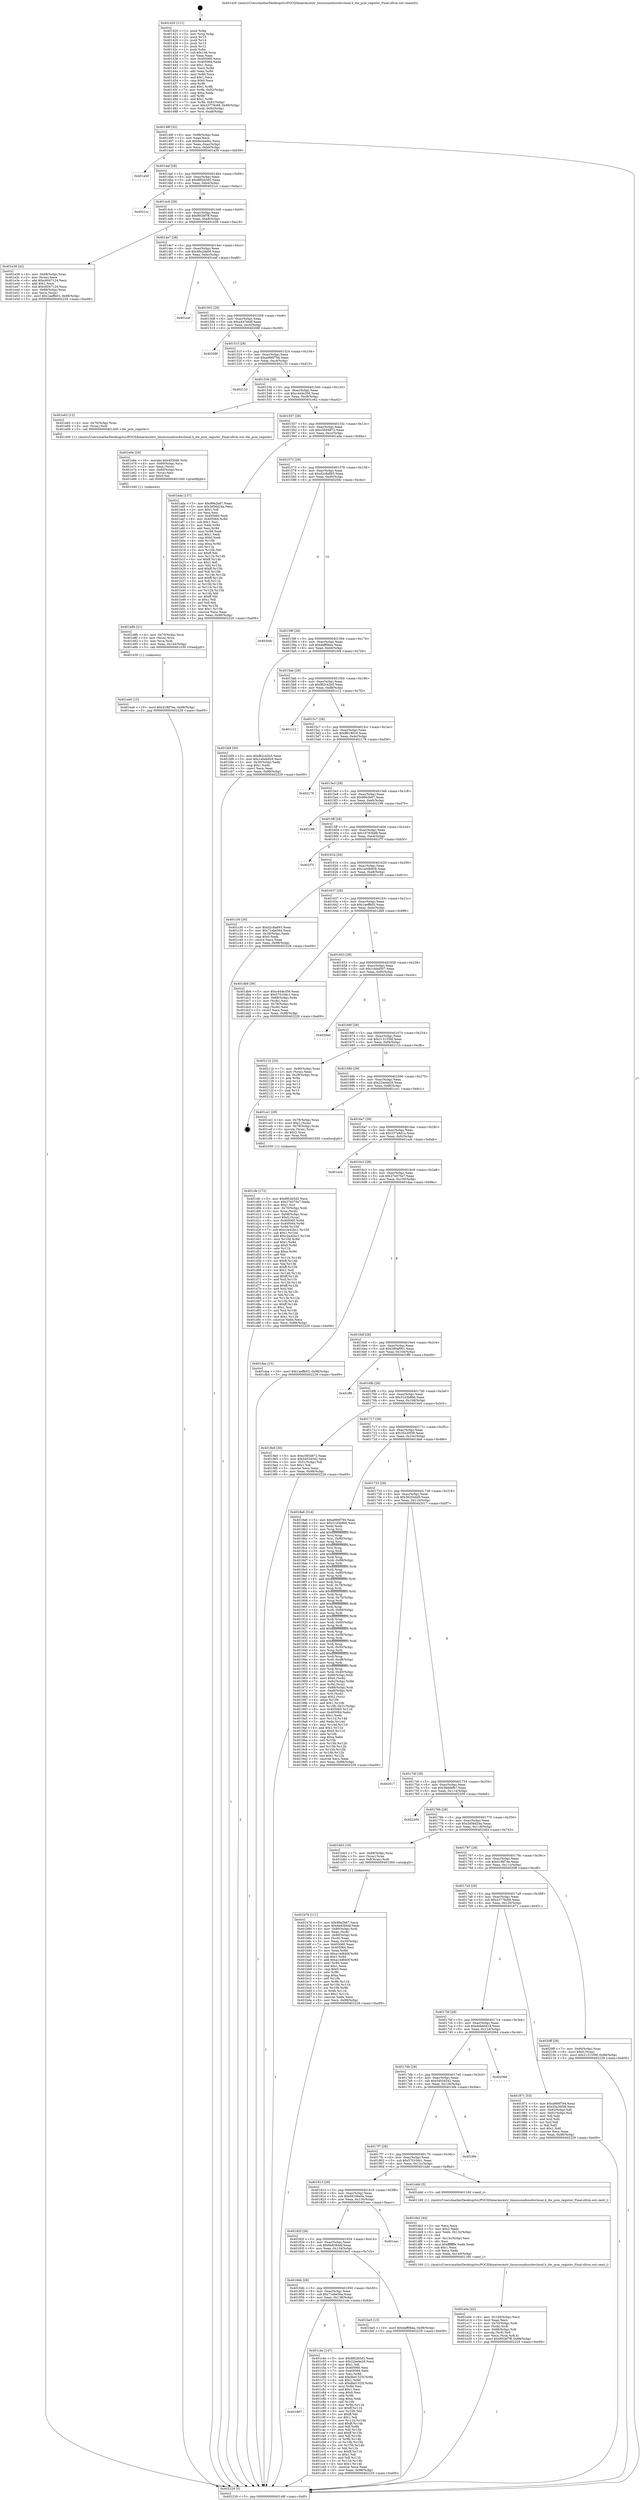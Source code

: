 digraph "0x401420" {
  label = "0x401420 (/mnt/c/Users/mathe/Desktop/tcc/POCII/binaries/extr_linuxsoundsocdwclocal.h_dw_pcm_register_Final-ollvm.out::main(0))"
  labelloc = "t"
  node[shape=record]

  Entry [label="",width=0.3,height=0.3,shape=circle,fillcolor=black,style=filled]
  "0x40148f" [label="{
     0x40148f [32]\l
     | [instrs]\l
     &nbsp;&nbsp;0x40148f \<+6\>: mov -0x98(%rbp),%eax\l
     &nbsp;&nbsp;0x401495 \<+2\>: mov %eax,%ecx\l
     &nbsp;&nbsp;0x401497 \<+6\>: sub $0x8ecea4bc,%ecx\l
     &nbsp;&nbsp;0x40149d \<+6\>: mov %eax,-0xac(%rbp)\l
     &nbsp;&nbsp;0x4014a3 \<+6\>: mov %ecx,-0xb0(%rbp)\l
     &nbsp;&nbsp;0x4014a9 \<+6\>: je 0000000000401a59 \<main+0x639\>\l
  }"]
  "0x401a59" [label="{
     0x401a59\l
  }", style=dashed]
  "0x4014af" [label="{
     0x4014af [28]\l
     | [instrs]\l
     &nbsp;&nbsp;0x4014af \<+5\>: jmp 00000000004014b4 \<main+0x94\>\l
     &nbsp;&nbsp;0x4014b4 \<+6\>: mov -0xac(%rbp),%eax\l
     &nbsp;&nbsp;0x4014ba \<+5\>: sub $0x8f02b5d3,%eax\l
     &nbsp;&nbsp;0x4014bf \<+6\>: mov %eax,-0xb4(%rbp)\l
     &nbsp;&nbsp;0x4014c5 \<+6\>: je 00000000004021cc \<main+0xdac\>\l
  }"]
  Exit [label="",width=0.3,height=0.3,shape=circle,fillcolor=black,style=filled,peripheries=2]
  "0x4021cc" [label="{
     0x4021cc\l
  }", style=dashed]
  "0x4014cb" [label="{
     0x4014cb [28]\l
     | [instrs]\l
     &nbsp;&nbsp;0x4014cb \<+5\>: jmp 00000000004014d0 \<main+0xb0\>\l
     &nbsp;&nbsp;0x4014d0 \<+6\>: mov -0xac(%rbp),%eax\l
     &nbsp;&nbsp;0x4014d6 \<+5\>: sub $0x992bf7ff,%eax\l
     &nbsp;&nbsp;0x4014db \<+6\>: mov %eax,-0xb8(%rbp)\l
     &nbsp;&nbsp;0x4014e1 \<+6\>: je 0000000000401e38 \<main+0xa18\>\l
  }"]
  "0x401ea0" [label="{
     0x401ea0 [15]\l
     | [instrs]\l
     &nbsp;&nbsp;0x401ea0 \<+10\>: movl $0x41f6f7ee,-0x98(%rbp)\l
     &nbsp;&nbsp;0x401eaa \<+5\>: jmp 0000000000402229 \<main+0xe09\>\l
  }"]
  "0x401e38" [label="{
     0x401e38 [42]\l
     | [instrs]\l
     &nbsp;&nbsp;0x401e38 \<+4\>: mov -0x68(%rbp),%rax\l
     &nbsp;&nbsp;0x401e3c \<+2\>: mov (%rax),%ecx\l
     &nbsp;&nbsp;0x401e3e \<+6\>: add $0xc6047124,%ecx\l
     &nbsp;&nbsp;0x401e44 \<+3\>: add $0x1,%ecx\l
     &nbsp;&nbsp;0x401e47 \<+6\>: sub $0xc6047124,%ecx\l
     &nbsp;&nbsp;0x401e4d \<+4\>: mov -0x68(%rbp),%rax\l
     &nbsp;&nbsp;0x401e51 \<+2\>: mov %ecx,(%rax)\l
     &nbsp;&nbsp;0x401e53 \<+10\>: movl $0x1aeffb03,-0x98(%rbp)\l
     &nbsp;&nbsp;0x401e5d \<+5\>: jmp 0000000000402229 \<main+0xe09\>\l
  }"]
  "0x4014e7" [label="{
     0x4014e7 [28]\l
     | [instrs]\l
     &nbsp;&nbsp;0x4014e7 \<+5\>: jmp 00000000004014ec \<main+0xcc\>\l
     &nbsp;&nbsp;0x4014ec \<+6\>: mov -0xac(%rbp),%eax\l
     &nbsp;&nbsp;0x4014f2 \<+5\>: sub $0x99c2de06,%eax\l
     &nbsp;&nbsp;0x4014f7 \<+6\>: mov %eax,-0xbc(%rbp)\l
     &nbsp;&nbsp;0x4014fd \<+6\>: je 0000000000401eaf \<main+0xa8f\>\l
  }"]
  "0x401e8b" [label="{
     0x401e8b [21]\l
     | [instrs]\l
     &nbsp;&nbsp;0x401e8b \<+4\>: mov -0x70(%rbp),%rcx\l
     &nbsp;&nbsp;0x401e8f \<+3\>: mov (%rcx),%rcx\l
     &nbsp;&nbsp;0x401e92 \<+3\>: mov %rcx,%rdi\l
     &nbsp;&nbsp;0x401e95 \<+6\>: mov %eax,-0x144(%rbp)\l
     &nbsp;&nbsp;0x401e9b \<+5\>: call 0000000000401030 \<free@plt\>\l
     | [calls]\l
     &nbsp;&nbsp;0x401030 \{1\} (unknown)\l
  }"]
  "0x401eaf" [label="{
     0x401eaf\l
  }", style=dashed]
  "0x401503" [label="{
     0x401503 [28]\l
     | [instrs]\l
     &nbsp;&nbsp;0x401503 \<+5\>: jmp 0000000000401508 \<main+0xe8\>\l
     &nbsp;&nbsp;0x401508 \<+6\>: mov -0xac(%rbp),%eax\l
     &nbsp;&nbsp;0x40150e \<+5\>: sub $0xa447ebdf,%eax\l
     &nbsp;&nbsp;0x401513 \<+6\>: mov %eax,-0xc0(%rbp)\l
     &nbsp;&nbsp;0x401519 \<+6\>: je 000000000040208f \<main+0xc6f\>\l
  }"]
  "0x401e6e" [label="{
     0x401e6e [29]\l
     | [instrs]\l
     &nbsp;&nbsp;0x401e6e \<+10\>: movabs $0x4030d6,%rdi\l
     &nbsp;&nbsp;0x401e78 \<+4\>: mov -0x60(%rbp),%rcx\l
     &nbsp;&nbsp;0x401e7c \<+2\>: mov %eax,(%rcx)\l
     &nbsp;&nbsp;0x401e7e \<+4\>: mov -0x60(%rbp),%rcx\l
     &nbsp;&nbsp;0x401e82 \<+2\>: mov (%rcx),%esi\l
     &nbsp;&nbsp;0x401e84 \<+2\>: mov $0x0,%al\l
     &nbsp;&nbsp;0x401e86 \<+5\>: call 0000000000401040 \<printf@plt\>\l
     | [calls]\l
     &nbsp;&nbsp;0x401040 \{1\} (unknown)\l
  }"]
  "0x40208f" [label="{
     0x40208f\l
  }", style=dashed]
  "0x40151f" [label="{
     0x40151f [28]\l
     | [instrs]\l
     &nbsp;&nbsp;0x40151f \<+5\>: jmp 0000000000401524 \<main+0x104\>\l
     &nbsp;&nbsp;0x401524 \<+6\>: mov -0xac(%rbp),%eax\l
     &nbsp;&nbsp;0x40152a \<+5\>: sub $0xa966f794,%eax\l
     &nbsp;&nbsp;0x40152f \<+6\>: mov %eax,-0xc4(%rbp)\l
     &nbsp;&nbsp;0x401535 \<+6\>: je 0000000000402133 \<main+0xd13\>\l
  }"]
  "0x401e0e" [label="{
     0x401e0e [42]\l
     | [instrs]\l
     &nbsp;&nbsp;0x401e0e \<+6\>: mov -0x140(%rbp),%ecx\l
     &nbsp;&nbsp;0x401e14 \<+3\>: imul %eax,%ecx\l
     &nbsp;&nbsp;0x401e17 \<+4\>: mov -0x70(%rbp),%rdi\l
     &nbsp;&nbsp;0x401e1b \<+3\>: mov (%rdi),%rdi\l
     &nbsp;&nbsp;0x401e1e \<+4\>: mov -0x68(%rbp),%r8\l
     &nbsp;&nbsp;0x401e22 \<+3\>: movslq (%r8),%r8\l
     &nbsp;&nbsp;0x401e25 \<+4\>: mov %ecx,(%rdi,%r8,4)\l
     &nbsp;&nbsp;0x401e29 \<+10\>: movl $0x992bf7ff,-0x98(%rbp)\l
     &nbsp;&nbsp;0x401e33 \<+5\>: jmp 0000000000402229 \<main+0xe09\>\l
  }"]
  "0x402133" [label="{
     0x402133\l
  }", style=dashed]
  "0x40153b" [label="{
     0x40153b [28]\l
     | [instrs]\l
     &nbsp;&nbsp;0x40153b \<+5\>: jmp 0000000000401540 \<main+0x120\>\l
     &nbsp;&nbsp;0x401540 \<+6\>: mov -0xac(%rbp),%eax\l
     &nbsp;&nbsp;0x401546 \<+5\>: sub $0xc444e356,%eax\l
     &nbsp;&nbsp;0x40154b \<+6\>: mov %eax,-0xc8(%rbp)\l
     &nbsp;&nbsp;0x401551 \<+6\>: je 0000000000401e62 \<main+0xa42\>\l
  }"]
  "0x401de2" [label="{
     0x401de2 [44]\l
     | [instrs]\l
     &nbsp;&nbsp;0x401de2 \<+2\>: xor %ecx,%ecx\l
     &nbsp;&nbsp;0x401de4 \<+5\>: mov $0x2,%edx\l
     &nbsp;&nbsp;0x401de9 \<+6\>: mov %edx,-0x13c(%rbp)\l
     &nbsp;&nbsp;0x401def \<+1\>: cltd\l
     &nbsp;&nbsp;0x401df0 \<+6\>: mov -0x13c(%rbp),%esi\l
     &nbsp;&nbsp;0x401df6 \<+2\>: idiv %esi\l
     &nbsp;&nbsp;0x401df8 \<+6\>: imul $0xfffffffe,%edx,%edx\l
     &nbsp;&nbsp;0x401dfe \<+3\>: sub $0x1,%ecx\l
     &nbsp;&nbsp;0x401e01 \<+2\>: sub %ecx,%edx\l
     &nbsp;&nbsp;0x401e03 \<+6\>: mov %edx,-0x140(%rbp)\l
     &nbsp;&nbsp;0x401e09 \<+5\>: call 0000000000401160 \<next_i\>\l
     | [calls]\l
     &nbsp;&nbsp;0x401160 \{1\} (/mnt/c/Users/mathe/Desktop/tcc/POCII/binaries/extr_linuxsoundsocdwclocal.h_dw_pcm_register_Final-ollvm.out::next_i)\l
  }"]
  "0x401e62" [label="{
     0x401e62 [12]\l
     | [instrs]\l
     &nbsp;&nbsp;0x401e62 \<+4\>: mov -0x70(%rbp),%rax\l
     &nbsp;&nbsp;0x401e66 \<+3\>: mov (%rax),%rdi\l
     &nbsp;&nbsp;0x401e69 \<+5\>: call 0000000000401400 \<dw_pcm_register\>\l
     | [calls]\l
     &nbsp;&nbsp;0x401400 \{1\} (/mnt/c/Users/mathe/Desktop/tcc/POCII/binaries/extr_linuxsoundsocdwclocal.h_dw_pcm_register_Final-ollvm.out::dw_pcm_register)\l
  }"]
  "0x401557" [label="{
     0x401557 [28]\l
     | [instrs]\l
     &nbsp;&nbsp;0x401557 \<+5\>: jmp 000000000040155c \<main+0x13c\>\l
     &nbsp;&nbsp;0x40155c \<+6\>: mov -0xac(%rbp),%eax\l
     &nbsp;&nbsp;0x401562 \<+5\>: sub $0xc5654872,%eax\l
     &nbsp;&nbsp;0x401567 \<+6\>: mov %eax,-0xcc(%rbp)\l
     &nbsp;&nbsp;0x40156d \<+6\>: je 0000000000401ada \<main+0x6ba\>\l
  }"]
  "0x401cfe" [label="{
     0x401cfe [172]\l
     | [instrs]\l
     &nbsp;&nbsp;0x401cfe \<+5\>: mov $0x8f02b5d3,%ecx\l
     &nbsp;&nbsp;0x401d03 \<+5\>: mov $0x27e075e7,%edx\l
     &nbsp;&nbsp;0x401d08 \<+3\>: mov $0x1,%sil\l
     &nbsp;&nbsp;0x401d0b \<+4\>: mov -0x70(%rbp),%rdi\l
     &nbsp;&nbsp;0x401d0f \<+3\>: mov %rax,(%rdi)\l
     &nbsp;&nbsp;0x401d12 \<+4\>: mov -0x68(%rbp),%rax\l
     &nbsp;&nbsp;0x401d16 \<+6\>: movl $0x0,(%rax)\l
     &nbsp;&nbsp;0x401d1c \<+8\>: mov 0x405060,%r8d\l
     &nbsp;&nbsp;0x401d24 \<+8\>: mov 0x405064,%r9d\l
     &nbsp;&nbsp;0x401d2c \<+3\>: mov %r8d,%r10d\l
     &nbsp;&nbsp;0x401d2f \<+7\>: sub $0xc2e42bc1,%r10d\l
     &nbsp;&nbsp;0x401d36 \<+4\>: sub $0x1,%r10d\l
     &nbsp;&nbsp;0x401d3a \<+7\>: add $0xc2e42bc1,%r10d\l
     &nbsp;&nbsp;0x401d41 \<+4\>: imul %r10d,%r8d\l
     &nbsp;&nbsp;0x401d45 \<+4\>: and $0x1,%r8d\l
     &nbsp;&nbsp;0x401d49 \<+4\>: cmp $0x0,%r8d\l
     &nbsp;&nbsp;0x401d4d \<+4\>: sete %r11b\l
     &nbsp;&nbsp;0x401d51 \<+4\>: cmp $0xa,%r9d\l
     &nbsp;&nbsp;0x401d55 \<+3\>: setl %bl\l
     &nbsp;&nbsp;0x401d58 \<+3\>: mov %r11b,%r14b\l
     &nbsp;&nbsp;0x401d5b \<+4\>: xor $0xff,%r14b\l
     &nbsp;&nbsp;0x401d5f \<+3\>: mov %bl,%r15b\l
     &nbsp;&nbsp;0x401d62 \<+4\>: xor $0xff,%r15b\l
     &nbsp;&nbsp;0x401d66 \<+4\>: xor $0x1,%sil\l
     &nbsp;&nbsp;0x401d6a \<+3\>: mov %r14b,%r12b\l
     &nbsp;&nbsp;0x401d6d \<+4\>: and $0xff,%r12b\l
     &nbsp;&nbsp;0x401d71 \<+3\>: and %sil,%r11b\l
     &nbsp;&nbsp;0x401d74 \<+3\>: mov %r15b,%r13b\l
     &nbsp;&nbsp;0x401d77 \<+4\>: and $0xff,%r13b\l
     &nbsp;&nbsp;0x401d7b \<+3\>: and %sil,%bl\l
     &nbsp;&nbsp;0x401d7e \<+3\>: or %r11b,%r12b\l
     &nbsp;&nbsp;0x401d81 \<+3\>: or %bl,%r13b\l
     &nbsp;&nbsp;0x401d84 \<+3\>: xor %r13b,%r12b\l
     &nbsp;&nbsp;0x401d87 \<+3\>: or %r15b,%r14b\l
     &nbsp;&nbsp;0x401d8a \<+4\>: xor $0xff,%r14b\l
     &nbsp;&nbsp;0x401d8e \<+4\>: or $0x1,%sil\l
     &nbsp;&nbsp;0x401d92 \<+3\>: and %sil,%r14b\l
     &nbsp;&nbsp;0x401d95 \<+3\>: or %r14b,%r12b\l
     &nbsp;&nbsp;0x401d98 \<+4\>: test $0x1,%r12b\l
     &nbsp;&nbsp;0x401d9c \<+3\>: cmovne %edx,%ecx\l
     &nbsp;&nbsp;0x401d9f \<+6\>: mov %ecx,-0x98(%rbp)\l
     &nbsp;&nbsp;0x401da5 \<+5\>: jmp 0000000000402229 \<main+0xe09\>\l
  }"]
  "0x401ada" [label="{
     0x401ada [137]\l
     | [instrs]\l
     &nbsp;&nbsp;0x401ada \<+5\>: mov $0x99e2b67,%eax\l
     &nbsp;&nbsp;0x401adf \<+5\>: mov $0x3d56d24a,%ecx\l
     &nbsp;&nbsp;0x401ae4 \<+2\>: mov $0x1,%dl\l
     &nbsp;&nbsp;0x401ae6 \<+2\>: xor %esi,%esi\l
     &nbsp;&nbsp;0x401ae8 \<+7\>: mov 0x405060,%edi\l
     &nbsp;&nbsp;0x401aef \<+8\>: mov 0x405064,%r8d\l
     &nbsp;&nbsp;0x401af7 \<+3\>: sub $0x1,%esi\l
     &nbsp;&nbsp;0x401afa \<+3\>: mov %edi,%r9d\l
     &nbsp;&nbsp;0x401afd \<+3\>: add %esi,%r9d\l
     &nbsp;&nbsp;0x401b00 \<+4\>: imul %r9d,%edi\l
     &nbsp;&nbsp;0x401b04 \<+3\>: and $0x1,%edi\l
     &nbsp;&nbsp;0x401b07 \<+3\>: cmp $0x0,%edi\l
     &nbsp;&nbsp;0x401b0a \<+4\>: sete %r10b\l
     &nbsp;&nbsp;0x401b0e \<+4\>: cmp $0xa,%r8d\l
     &nbsp;&nbsp;0x401b12 \<+4\>: setl %r11b\l
     &nbsp;&nbsp;0x401b16 \<+3\>: mov %r10b,%bl\l
     &nbsp;&nbsp;0x401b19 \<+3\>: xor $0xff,%bl\l
     &nbsp;&nbsp;0x401b1c \<+3\>: mov %r11b,%r14b\l
     &nbsp;&nbsp;0x401b1f \<+4\>: xor $0xff,%r14b\l
     &nbsp;&nbsp;0x401b23 \<+3\>: xor $0x1,%dl\l
     &nbsp;&nbsp;0x401b26 \<+3\>: mov %bl,%r15b\l
     &nbsp;&nbsp;0x401b29 \<+4\>: and $0xff,%r15b\l
     &nbsp;&nbsp;0x401b2d \<+3\>: and %dl,%r10b\l
     &nbsp;&nbsp;0x401b30 \<+3\>: mov %r14b,%r12b\l
     &nbsp;&nbsp;0x401b33 \<+4\>: and $0xff,%r12b\l
     &nbsp;&nbsp;0x401b37 \<+3\>: and %dl,%r11b\l
     &nbsp;&nbsp;0x401b3a \<+3\>: or %r10b,%r15b\l
     &nbsp;&nbsp;0x401b3d \<+3\>: or %r11b,%r12b\l
     &nbsp;&nbsp;0x401b40 \<+3\>: xor %r12b,%r15b\l
     &nbsp;&nbsp;0x401b43 \<+3\>: or %r14b,%bl\l
     &nbsp;&nbsp;0x401b46 \<+3\>: xor $0xff,%bl\l
     &nbsp;&nbsp;0x401b49 \<+3\>: or $0x1,%dl\l
     &nbsp;&nbsp;0x401b4c \<+2\>: and %dl,%bl\l
     &nbsp;&nbsp;0x401b4e \<+3\>: or %bl,%r15b\l
     &nbsp;&nbsp;0x401b51 \<+4\>: test $0x1,%r15b\l
     &nbsp;&nbsp;0x401b55 \<+3\>: cmovne %ecx,%eax\l
     &nbsp;&nbsp;0x401b58 \<+6\>: mov %eax,-0x98(%rbp)\l
     &nbsp;&nbsp;0x401b5e \<+5\>: jmp 0000000000402229 \<main+0xe09\>\l
  }"]
  "0x401573" [label="{
     0x401573 [28]\l
     | [instrs]\l
     &nbsp;&nbsp;0x401573 \<+5\>: jmp 0000000000401578 \<main+0x158\>\l
     &nbsp;&nbsp;0x401578 \<+6\>: mov -0xac(%rbp),%eax\l
     &nbsp;&nbsp;0x40157e \<+5\>: sub $0xd2c8a893,%eax\l
     &nbsp;&nbsp;0x401583 \<+6\>: mov %eax,-0xd0(%rbp)\l
     &nbsp;&nbsp;0x401589 \<+6\>: je 00000000004020dc \<main+0xcbc\>\l
  }"]
  "0x401867" [label="{
     0x401867\l
  }", style=dashed]
  "0x4020dc" [label="{
     0x4020dc\l
  }", style=dashed]
  "0x40158f" [label="{
     0x40158f [28]\l
     | [instrs]\l
     &nbsp;&nbsp;0x40158f \<+5\>: jmp 0000000000401594 \<main+0x174\>\l
     &nbsp;&nbsp;0x401594 \<+6\>: mov -0xac(%rbp),%eax\l
     &nbsp;&nbsp;0x40159a \<+5\>: sub $0xdaff0bea,%eax\l
     &nbsp;&nbsp;0x40159f \<+6\>: mov %eax,-0xd4(%rbp)\l
     &nbsp;&nbsp;0x4015a5 \<+6\>: je 0000000000401bf4 \<main+0x7d4\>\l
  }"]
  "0x401c4e" [label="{
     0x401c4e [147]\l
     | [instrs]\l
     &nbsp;&nbsp;0x401c4e \<+5\>: mov $0x8f02b5d3,%eax\l
     &nbsp;&nbsp;0x401c53 \<+5\>: mov $0x22ee4e29,%ecx\l
     &nbsp;&nbsp;0x401c58 \<+2\>: mov $0x1,%dl\l
     &nbsp;&nbsp;0x401c5a \<+7\>: mov 0x405060,%esi\l
     &nbsp;&nbsp;0x401c61 \<+7\>: mov 0x405064,%edi\l
     &nbsp;&nbsp;0x401c68 \<+3\>: mov %esi,%r8d\l
     &nbsp;&nbsp;0x401c6b \<+7\>: add $0xdbd1325f,%r8d\l
     &nbsp;&nbsp;0x401c72 \<+4\>: sub $0x1,%r8d\l
     &nbsp;&nbsp;0x401c76 \<+7\>: sub $0xdbd1325f,%r8d\l
     &nbsp;&nbsp;0x401c7d \<+4\>: imul %r8d,%esi\l
     &nbsp;&nbsp;0x401c81 \<+3\>: and $0x1,%esi\l
     &nbsp;&nbsp;0x401c84 \<+3\>: cmp $0x0,%esi\l
     &nbsp;&nbsp;0x401c87 \<+4\>: sete %r9b\l
     &nbsp;&nbsp;0x401c8b \<+3\>: cmp $0xa,%edi\l
     &nbsp;&nbsp;0x401c8e \<+4\>: setl %r10b\l
     &nbsp;&nbsp;0x401c92 \<+3\>: mov %r9b,%r11b\l
     &nbsp;&nbsp;0x401c95 \<+4\>: xor $0xff,%r11b\l
     &nbsp;&nbsp;0x401c99 \<+3\>: mov %r10b,%bl\l
     &nbsp;&nbsp;0x401c9c \<+3\>: xor $0xff,%bl\l
     &nbsp;&nbsp;0x401c9f \<+3\>: xor $0x1,%dl\l
     &nbsp;&nbsp;0x401ca2 \<+3\>: mov %r11b,%r14b\l
     &nbsp;&nbsp;0x401ca5 \<+4\>: and $0xff,%r14b\l
     &nbsp;&nbsp;0x401ca9 \<+3\>: and %dl,%r9b\l
     &nbsp;&nbsp;0x401cac \<+3\>: mov %bl,%r15b\l
     &nbsp;&nbsp;0x401caf \<+4\>: and $0xff,%r15b\l
     &nbsp;&nbsp;0x401cb3 \<+3\>: and %dl,%r10b\l
     &nbsp;&nbsp;0x401cb6 \<+3\>: or %r9b,%r14b\l
     &nbsp;&nbsp;0x401cb9 \<+3\>: or %r10b,%r15b\l
     &nbsp;&nbsp;0x401cbc \<+3\>: xor %r15b,%r14b\l
     &nbsp;&nbsp;0x401cbf \<+3\>: or %bl,%r11b\l
     &nbsp;&nbsp;0x401cc2 \<+4\>: xor $0xff,%r11b\l
     &nbsp;&nbsp;0x401cc6 \<+3\>: or $0x1,%dl\l
     &nbsp;&nbsp;0x401cc9 \<+3\>: and %dl,%r11b\l
     &nbsp;&nbsp;0x401ccc \<+3\>: or %r11b,%r14b\l
     &nbsp;&nbsp;0x401ccf \<+4\>: test $0x1,%r14b\l
     &nbsp;&nbsp;0x401cd3 \<+3\>: cmovne %ecx,%eax\l
     &nbsp;&nbsp;0x401cd6 \<+6\>: mov %eax,-0x98(%rbp)\l
     &nbsp;&nbsp;0x401cdc \<+5\>: jmp 0000000000402229 \<main+0xe09\>\l
  }"]
  "0x401bf4" [label="{
     0x401bf4 [30]\l
     | [instrs]\l
     &nbsp;&nbsp;0x401bf4 \<+5\>: mov $0xf62c42b5,%eax\l
     &nbsp;&nbsp;0x401bf9 \<+5\>: mov $0x1a0db928,%ecx\l
     &nbsp;&nbsp;0x401bfe \<+3\>: mov -0x30(%rbp),%edx\l
     &nbsp;&nbsp;0x401c01 \<+3\>: cmp $0x1,%edx\l
     &nbsp;&nbsp;0x401c04 \<+3\>: cmovl %ecx,%eax\l
     &nbsp;&nbsp;0x401c07 \<+6\>: mov %eax,-0x98(%rbp)\l
     &nbsp;&nbsp;0x401c0d \<+5\>: jmp 0000000000402229 \<main+0xe09\>\l
  }"]
  "0x4015ab" [label="{
     0x4015ab [28]\l
     | [instrs]\l
     &nbsp;&nbsp;0x4015ab \<+5\>: jmp 00000000004015b0 \<main+0x190\>\l
     &nbsp;&nbsp;0x4015b0 \<+6\>: mov -0xac(%rbp),%eax\l
     &nbsp;&nbsp;0x4015b6 \<+5\>: sub $0xf62c42b5,%eax\l
     &nbsp;&nbsp;0x4015bb \<+6\>: mov %eax,-0xd8(%rbp)\l
     &nbsp;&nbsp;0x4015c1 \<+6\>: je 0000000000401c12 \<main+0x7f2\>\l
  }"]
  "0x40184b" [label="{
     0x40184b [28]\l
     | [instrs]\l
     &nbsp;&nbsp;0x40184b \<+5\>: jmp 0000000000401850 \<main+0x430\>\l
     &nbsp;&nbsp;0x401850 \<+6\>: mov -0xac(%rbp),%eax\l
     &nbsp;&nbsp;0x401856 \<+5\>: sub $0x71ebe56a,%eax\l
     &nbsp;&nbsp;0x40185b \<+6\>: mov %eax,-0x138(%rbp)\l
     &nbsp;&nbsp;0x401861 \<+6\>: je 0000000000401c4e \<main+0x82e\>\l
  }"]
  "0x401c12" [label="{
     0x401c12\l
  }", style=dashed]
  "0x4015c7" [label="{
     0x4015c7 [28]\l
     | [instrs]\l
     &nbsp;&nbsp;0x4015c7 \<+5\>: jmp 00000000004015cc \<main+0x1ac\>\l
     &nbsp;&nbsp;0x4015cc \<+6\>: mov -0xac(%rbp),%eax\l
     &nbsp;&nbsp;0x4015d2 \<+5\>: sub $0xff618918,%eax\l
     &nbsp;&nbsp;0x4015d7 \<+6\>: mov %eax,-0xdc(%rbp)\l
     &nbsp;&nbsp;0x4015dd \<+6\>: je 0000000000402178 \<main+0xd58\>\l
  }"]
  "0x401be5" [label="{
     0x401be5 [15]\l
     | [instrs]\l
     &nbsp;&nbsp;0x401be5 \<+10\>: movl $0xdaff0bea,-0x98(%rbp)\l
     &nbsp;&nbsp;0x401bef \<+5\>: jmp 0000000000402229 \<main+0xe09\>\l
  }"]
  "0x402178" [label="{
     0x402178\l
  }", style=dashed]
  "0x4015e3" [label="{
     0x4015e3 [28]\l
     | [instrs]\l
     &nbsp;&nbsp;0x4015e3 \<+5\>: jmp 00000000004015e8 \<main+0x1c8\>\l
     &nbsp;&nbsp;0x4015e8 \<+6\>: mov -0xac(%rbp),%eax\l
     &nbsp;&nbsp;0x4015ee \<+5\>: sub $0x99e2b67,%eax\l
     &nbsp;&nbsp;0x4015f3 \<+6\>: mov %eax,-0xe0(%rbp)\l
     &nbsp;&nbsp;0x4015f9 \<+6\>: je 0000000000402199 \<main+0xd79\>\l
  }"]
  "0x40182f" [label="{
     0x40182f [28]\l
     | [instrs]\l
     &nbsp;&nbsp;0x40182f \<+5\>: jmp 0000000000401834 \<main+0x414\>\l
     &nbsp;&nbsp;0x401834 \<+6\>: mov -0xac(%rbp),%eax\l
     &nbsp;&nbsp;0x40183a \<+5\>: sub $0x6b83844f,%eax\l
     &nbsp;&nbsp;0x40183f \<+6\>: mov %eax,-0x134(%rbp)\l
     &nbsp;&nbsp;0x401845 \<+6\>: je 0000000000401be5 \<main+0x7c5\>\l
  }"]
  "0x402199" [label="{
     0x402199\l
  }", style=dashed]
  "0x4015ff" [label="{
     0x4015ff [28]\l
     | [instrs]\l
     &nbsp;&nbsp;0x4015ff \<+5\>: jmp 0000000000401604 \<main+0x1e4\>\l
     &nbsp;&nbsp;0x401604 \<+6\>: mov -0xac(%rbp),%eax\l
     &nbsp;&nbsp;0x40160a \<+5\>: sub $0x16783b88,%eax\l
     &nbsp;&nbsp;0x40160f \<+6\>: mov %eax,-0xe4(%rbp)\l
     &nbsp;&nbsp;0x401615 \<+6\>: je 0000000000401f7f \<main+0xb5f\>\l
  }"]
  "0x401eec" [label="{
     0x401eec\l
  }", style=dashed]
  "0x401f7f" [label="{
     0x401f7f\l
  }", style=dashed]
  "0x40161b" [label="{
     0x40161b [28]\l
     | [instrs]\l
     &nbsp;&nbsp;0x40161b \<+5\>: jmp 0000000000401620 \<main+0x200\>\l
     &nbsp;&nbsp;0x401620 \<+6\>: mov -0xac(%rbp),%eax\l
     &nbsp;&nbsp;0x401626 \<+5\>: sub $0x1a0db928,%eax\l
     &nbsp;&nbsp;0x40162b \<+6\>: mov %eax,-0xe8(%rbp)\l
     &nbsp;&nbsp;0x401631 \<+6\>: je 0000000000401c30 \<main+0x810\>\l
  }"]
  "0x401813" [label="{
     0x401813 [28]\l
     | [instrs]\l
     &nbsp;&nbsp;0x401813 \<+5\>: jmp 0000000000401818 \<main+0x3f8\>\l
     &nbsp;&nbsp;0x401818 \<+6\>: mov -0xac(%rbp),%eax\l
     &nbsp;&nbsp;0x40181e \<+5\>: sub $0x68166e0e,%eax\l
     &nbsp;&nbsp;0x401823 \<+6\>: mov %eax,-0x130(%rbp)\l
     &nbsp;&nbsp;0x401829 \<+6\>: je 0000000000401eec \<main+0xacc\>\l
  }"]
  "0x401c30" [label="{
     0x401c30 [30]\l
     | [instrs]\l
     &nbsp;&nbsp;0x401c30 \<+5\>: mov $0xd2c8a893,%eax\l
     &nbsp;&nbsp;0x401c35 \<+5\>: mov $0x71ebe56a,%ecx\l
     &nbsp;&nbsp;0x401c3a \<+3\>: mov -0x30(%rbp),%edx\l
     &nbsp;&nbsp;0x401c3d \<+3\>: cmp $0x0,%edx\l
     &nbsp;&nbsp;0x401c40 \<+3\>: cmove %ecx,%eax\l
     &nbsp;&nbsp;0x401c43 \<+6\>: mov %eax,-0x98(%rbp)\l
     &nbsp;&nbsp;0x401c49 \<+5\>: jmp 0000000000402229 \<main+0xe09\>\l
  }"]
  "0x401637" [label="{
     0x401637 [28]\l
     | [instrs]\l
     &nbsp;&nbsp;0x401637 \<+5\>: jmp 000000000040163c \<main+0x21c\>\l
     &nbsp;&nbsp;0x40163c \<+6\>: mov -0xac(%rbp),%eax\l
     &nbsp;&nbsp;0x401642 \<+5\>: sub $0x1aeffb03,%eax\l
     &nbsp;&nbsp;0x401647 \<+6\>: mov %eax,-0xec(%rbp)\l
     &nbsp;&nbsp;0x40164d \<+6\>: je 0000000000401db9 \<main+0x999\>\l
  }"]
  "0x401ddd" [label="{
     0x401ddd [5]\l
     | [instrs]\l
     &nbsp;&nbsp;0x401ddd \<+5\>: call 0000000000401160 \<next_i\>\l
     | [calls]\l
     &nbsp;&nbsp;0x401160 \{1\} (/mnt/c/Users/mathe/Desktop/tcc/POCII/binaries/extr_linuxsoundsocdwclocal.h_dw_pcm_register_Final-ollvm.out::next_i)\l
  }"]
  "0x401db9" [label="{
     0x401db9 [36]\l
     | [instrs]\l
     &nbsp;&nbsp;0x401db9 \<+5\>: mov $0xc444e356,%eax\l
     &nbsp;&nbsp;0x401dbe \<+5\>: mov $0x57010dc1,%ecx\l
     &nbsp;&nbsp;0x401dc3 \<+4\>: mov -0x68(%rbp),%rdx\l
     &nbsp;&nbsp;0x401dc7 \<+2\>: mov (%rdx),%esi\l
     &nbsp;&nbsp;0x401dc9 \<+4\>: mov -0x78(%rbp),%rdx\l
     &nbsp;&nbsp;0x401dcd \<+2\>: cmp (%rdx),%esi\l
     &nbsp;&nbsp;0x401dcf \<+3\>: cmovl %ecx,%eax\l
     &nbsp;&nbsp;0x401dd2 \<+6\>: mov %eax,-0x98(%rbp)\l
     &nbsp;&nbsp;0x401dd8 \<+5\>: jmp 0000000000402229 \<main+0xe09\>\l
  }"]
  "0x401653" [label="{
     0x401653 [28]\l
     | [instrs]\l
     &nbsp;&nbsp;0x401653 \<+5\>: jmp 0000000000401658 \<main+0x238\>\l
     &nbsp;&nbsp;0x401658 \<+6\>: mov -0xac(%rbp),%eax\l
     &nbsp;&nbsp;0x40165e \<+5\>: sub $0x1cbbd507,%eax\l
     &nbsp;&nbsp;0x401663 \<+6\>: mov %eax,-0xf0(%rbp)\l
     &nbsp;&nbsp;0x401669 \<+6\>: je 00000000004020eb \<main+0xccb\>\l
  }"]
  "0x4017f7" [label="{
     0x4017f7 [28]\l
     | [instrs]\l
     &nbsp;&nbsp;0x4017f7 \<+5\>: jmp 00000000004017fc \<main+0x3dc\>\l
     &nbsp;&nbsp;0x4017fc \<+6\>: mov -0xac(%rbp),%eax\l
     &nbsp;&nbsp;0x401802 \<+5\>: sub $0x57010dc1,%eax\l
     &nbsp;&nbsp;0x401807 \<+6\>: mov %eax,-0x12c(%rbp)\l
     &nbsp;&nbsp;0x40180d \<+6\>: je 0000000000401ddd \<main+0x9bd\>\l
  }"]
  "0x4020eb" [label="{
     0x4020eb\l
  }", style=dashed]
  "0x40166f" [label="{
     0x40166f [28]\l
     | [instrs]\l
     &nbsp;&nbsp;0x40166f \<+5\>: jmp 0000000000401674 \<main+0x254\>\l
     &nbsp;&nbsp;0x401674 \<+6\>: mov -0xac(%rbp),%eax\l
     &nbsp;&nbsp;0x40167a \<+5\>: sub $0x2131556f,%eax\l
     &nbsp;&nbsp;0x40167f \<+6\>: mov %eax,-0xf4(%rbp)\l
     &nbsp;&nbsp;0x401685 \<+6\>: je 000000000040211b \<main+0xcfb\>\l
  }"]
  "0x4019fe" [label="{
     0x4019fe\l
  }", style=dashed]
  "0x40211b" [label="{
     0x40211b [24]\l
     | [instrs]\l
     &nbsp;&nbsp;0x40211b \<+7\>: mov -0x90(%rbp),%rax\l
     &nbsp;&nbsp;0x402122 \<+2\>: mov (%rax),%eax\l
     &nbsp;&nbsp;0x402124 \<+4\>: lea -0x28(%rbp),%rsp\l
     &nbsp;&nbsp;0x402128 \<+1\>: pop %rbx\l
     &nbsp;&nbsp;0x402129 \<+2\>: pop %r12\l
     &nbsp;&nbsp;0x40212b \<+2\>: pop %r13\l
     &nbsp;&nbsp;0x40212d \<+2\>: pop %r14\l
     &nbsp;&nbsp;0x40212f \<+2\>: pop %r15\l
     &nbsp;&nbsp;0x402131 \<+1\>: pop %rbp\l
     &nbsp;&nbsp;0x402132 \<+1\>: ret\l
  }"]
  "0x40168b" [label="{
     0x40168b [28]\l
     | [instrs]\l
     &nbsp;&nbsp;0x40168b \<+5\>: jmp 0000000000401690 \<main+0x270\>\l
     &nbsp;&nbsp;0x401690 \<+6\>: mov -0xac(%rbp),%eax\l
     &nbsp;&nbsp;0x401696 \<+5\>: sub $0x22ee4e29,%eax\l
     &nbsp;&nbsp;0x40169b \<+6\>: mov %eax,-0xf8(%rbp)\l
     &nbsp;&nbsp;0x4016a1 \<+6\>: je 0000000000401ce1 \<main+0x8c1\>\l
  }"]
  "0x4017db" [label="{
     0x4017db [28]\l
     | [instrs]\l
     &nbsp;&nbsp;0x4017db \<+5\>: jmp 00000000004017e0 \<main+0x3c0\>\l
     &nbsp;&nbsp;0x4017e0 \<+6\>: mov -0xac(%rbp),%eax\l
     &nbsp;&nbsp;0x4017e6 \<+5\>: sub $0x54034542,%eax\l
     &nbsp;&nbsp;0x4017eb \<+6\>: mov %eax,-0x128(%rbp)\l
     &nbsp;&nbsp;0x4017f1 \<+6\>: je 00000000004019fe \<main+0x5de\>\l
  }"]
  "0x401ce1" [label="{
     0x401ce1 [29]\l
     | [instrs]\l
     &nbsp;&nbsp;0x401ce1 \<+4\>: mov -0x78(%rbp),%rax\l
     &nbsp;&nbsp;0x401ce5 \<+6\>: movl $0x1,(%rax)\l
     &nbsp;&nbsp;0x401ceb \<+4\>: mov -0x78(%rbp),%rax\l
     &nbsp;&nbsp;0x401cef \<+3\>: movslq (%rax),%rax\l
     &nbsp;&nbsp;0x401cf2 \<+4\>: shl $0x2,%rax\l
     &nbsp;&nbsp;0x401cf6 \<+3\>: mov %rax,%rdi\l
     &nbsp;&nbsp;0x401cf9 \<+5\>: call 0000000000401050 \<malloc@plt\>\l
     | [calls]\l
     &nbsp;&nbsp;0x401050 \{1\} (unknown)\l
  }"]
  "0x4016a7" [label="{
     0x4016a7 [28]\l
     | [instrs]\l
     &nbsp;&nbsp;0x4016a7 \<+5\>: jmp 00000000004016ac \<main+0x28c\>\l
     &nbsp;&nbsp;0x4016ac \<+6\>: mov -0xac(%rbp),%eax\l
     &nbsp;&nbsp;0x4016b2 \<+5\>: sub $0x237a8d1a,%eax\l
     &nbsp;&nbsp;0x4016b7 \<+6\>: mov %eax,-0xfc(%rbp)\l
     &nbsp;&nbsp;0x4016bd \<+6\>: je 0000000000401acb \<main+0x6ab\>\l
  }"]
  "0x40206d" [label="{
     0x40206d\l
  }", style=dashed]
  "0x401acb" [label="{
     0x401acb\l
  }", style=dashed]
  "0x4016c3" [label="{
     0x4016c3 [28]\l
     | [instrs]\l
     &nbsp;&nbsp;0x4016c3 \<+5\>: jmp 00000000004016c8 \<main+0x2a8\>\l
     &nbsp;&nbsp;0x4016c8 \<+6\>: mov -0xac(%rbp),%eax\l
     &nbsp;&nbsp;0x4016ce \<+5\>: sub $0x27e075e7,%eax\l
     &nbsp;&nbsp;0x4016d3 \<+6\>: mov %eax,-0x100(%rbp)\l
     &nbsp;&nbsp;0x4016d9 \<+6\>: je 0000000000401daa \<main+0x98a\>\l
  }"]
  "0x401b76" [label="{
     0x401b76 [111]\l
     | [instrs]\l
     &nbsp;&nbsp;0x401b76 \<+5\>: mov $0x99e2b67,%ecx\l
     &nbsp;&nbsp;0x401b7b \<+5\>: mov $0x6b83844f,%edx\l
     &nbsp;&nbsp;0x401b80 \<+4\>: mov -0x80(%rbp),%rdi\l
     &nbsp;&nbsp;0x401b84 \<+2\>: mov %eax,(%rdi)\l
     &nbsp;&nbsp;0x401b86 \<+4\>: mov -0x80(%rbp),%rdi\l
     &nbsp;&nbsp;0x401b8a \<+2\>: mov (%rdi),%eax\l
     &nbsp;&nbsp;0x401b8c \<+3\>: mov %eax,-0x30(%rbp)\l
     &nbsp;&nbsp;0x401b8f \<+7\>: mov 0x405060,%eax\l
     &nbsp;&nbsp;0x401b96 \<+7\>: mov 0x405064,%esi\l
     &nbsp;&nbsp;0x401b9d \<+3\>: mov %eax,%r8d\l
     &nbsp;&nbsp;0x401ba0 \<+7\>: sub $0xa14d640f,%r8d\l
     &nbsp;&nbsp;0x401ba7 \<+4\>: sub $0x1,%r8d\l
     &nbsp;&nbsp;0x401bab \<+7\>: add $0xa14d640f,%r8d\l
     &nbsp;&nbsp;0x401bb2 \<+4\>: imul %r8d,%eax\l
     &nbsp;&nbsp;0x401bb6 \<+3\>: and $0x1,%eax\l
     &nbsp;&nbsp;0x401bb9 \<+3\>: cmp $0x0,%eax\l
     &nbsp;&nbsp;0x401bbc \<+4\>: sete %r9b\l
     &nbsp;&nbsp;0x401bc0 \<+3\>: cmp $0xa,%esi\l
     &nbsp;&nbsp;0x401bc3 \<+4\>: setl %r10b\l
     &nbsp;&nbsp;0x401bc7 \<+3\>: mov %r9b,%r11b\l
     &nbsp;&nbsp;0x401bca \<+3\>: and %r10b,%r11b\l
     &nbsp;&nbsp;0x401bcd \<+3\>: xor %r10b,%r9b\l
     &nbsp;&nbsp;0x401bd0 \<+3\>: or %r9b,%r11b\l
     &nbsp;&nbsp;0x401bd3 \<+4\>: test $0x1,%r11b\l
     &nbsp;&nbsp;0x401bd7 \<+3\>: cmovne %edx,%ecx\l
     &nbsp;&nbsp;0x401bda \<+6\>: mov %ecx,-0x98(%rbp)\l
     &nbsp;&nbsp;0x401be0 \<+5\>: jmp 0000000000402229 \<main+0xe09\>\l
  }"]
  "0x401daa" [label="{
     0x401daa [15]\l
     | [instrs]\l
     &nbsp;&nbsp;0x401daa \<+10\>: movl $0x1aeffb03,-0x98(%rbp)\l
     &nbsp;&nbsp;0x401db4 \<+5\>: jmp 0000000000402229 \<main+0xe09\>\l
  }"]
  "0x4016df" [label="{
     0x4016df [28]\l
     | [instrs]\l
     &nbsp;&nbsp;0x4016df \<+5\>: jmp 00000000004016e4 \<main+0x2c4\>\l
     &nbsp;&nbsp;0x4016e4 \<+6\>: mov -0xac(%rbp),%eax\l
     &nbsp;&nbsp;0x4016ea \<+5\>: sub $0x290af061,%eax\l
     &nbsp;&nbsp;0x4016ef \<+6\>: mov %eax,-0x104(%rbp)\l
     &nbsp;&nbsp;0x4016f5 \<+6\>: je 0000000000401ff9 \<main+0xbd9\>\l
  }"]
  "0x401420" [label="{
     0x401420 [111]\l
     | [instrs]\l
     &nbsp;&nbsp;0x401420 \<+1\>: push %rbp\l
     &nbsp;&nbsp;0x401421 \<+3\>: mov %rsp,%rbp\l
     &nbsp;&nbsp;0x401424 \<+2\>: push %r15\l
     &nbsp;&nbsp;0x401426 \<+2\>: push %r14\l
     &nbsp;&nbsp;0x401428 \<+2\>: push %r13\l
     &nbsp;&nbsp;0x40142a \<+2\>: push %r12\l
     &nbsp;&nbsp;0x40142c \<+1\>: push %rbx\l
     &nbsp;&nbsp;0x40142d \<+7\>: sub $0x148,%rsp\l
     &nbsp;&nbsp;0x401434 \<+2\>: xor %eax,%eax\l
     &nbsp;&nbsp;0x401436 \<+7\>: mov 0x405060,%ecx\l
     &nbsp;&nbsp;0x40143d \<+7\>: mov 0x405064,%edx\l
     &nbsp;&nbsp;0x401444 \<+3\>: sub $0x1,%eax\l
     &nbsp;&nbsp;0x401447 \<+3\>: mov %ecx,%r8d\l
     &nbsp;&nbsp;0x40144a \<+3\>: add %eax,%r8d\l
     &nbsp;&nbsp;0x40144d \<+4\>: imul %r8d,%ecx\l
     &nbsp;&nbsp;0x401451 \<+3\>: and $0x1,%ecx\l
     &nbsp;&nbsp;0x401454 \<+3\>: cmp $0x0,%ecx\l
     &nbsp;&nbsp;0x401457 \<+4\>: sete %r9b\l
     &nbsp;&nbsp;0x40145b \<+4\>: and $0x1,%r9b\l
     &nbsp;&nbsp;0x40145f \<+7\>: mov %r9b,-0x92(%rbp)\l
     &nbsp;&nbsp;0x401466 \<+3\>: cmp $0xa,%edx\l
     &nbsp;&nbsp;0x401469 \<+4\>: setl %r9b\l
     &nbsp;&nbsp;0x40146d \<+4\>: and $0x1,%r9b\l
     &nbsp;&nbsp;0x401471 \<+7\>: mov %r9b,-0x91(%rbp)\l
     &nbsp;&nbsp;0x401478 \<+10\>: movl $0x43779c68,-0x98(%rbp)\l
     &nbsp;&nbsp;0x401482 \<+6\>: mov %edi,-0x9c(%rbp)\l
     &nbsp;&nbsp;0x401488 \<+7\>: mov %rsi,-0xa8(%rbp)\l
  }"]
  "0x401ff9" [label="{
     0x401ff9\l
  }", style=dashed]
  "0x4016fb" [label="{
     0x4016fb [28]\l
     | [instrs]\l
     &nbsp;&nbsp;0x4016fb \<+5\>: jmp 0000000000401700 \<main+0x2e0\>\l
     &nbsp;&nbsp;0x401700 \<+6\>: mov -0xac(%rbp),%eax\l
     &nbsp;&nbsp;0x401706 \<+5\>: sub $0x31d3b8b6,%eax\l
     &nbsp;&nbsp;0x40170b \<+6\>: mov %eax,-0x108(%rbp)\l
     &nbsp;&nbsp;0x401711 \<+6\>: je 00000000004019e0 \<main+0x5c0\>\l
  }"]
  "0x402229" [label="{
     0x402229 [5]\l
     | [instrs]\l
     &nbsp;&nbsp;0x402229 \<+5\>: jmp 000000000040148f \<main+0x6f\>\l
  }"]
  "0x4019e0" [label="{
     0x4019e0 [30]\l
     | [instrs]\l
     &nbsp;&nbsp;0x4019e0 \<+5\>: mov $0xc5654872,%eax\l
     &nbsp;&nbsp;0x4019e5 \<+5\>: mov $0x54034542,%ecx\l
     &nbsp;&nbsp;0x4019ea \<+3\>: mov -0x31(%rbp),%dl\l
     &nbsp;&nbsp;0x4019ed \<+3\>: test $0x1,%dl\l
     &nbsp;&nbsp;0x4019f0 \<+3\>: cmovne %ecx,%eax\l
     &nbsp;&nbsp;0x4019f3 \<+6\>: mov %eax,-0x98(%rbp)\l
     &nbsp;&nbsp;0x4019f9 \<+5\>: jmp 0000000000402229 \<main+0xe09\>\l
  }"]
  "0x401717" [label="{
     0x401717 [28]\l
     | [instrs]\l
     &nbsp;&nbsp;0x401717 \<+5\>: jmp 000000000040171c \<main+0x2fc\>\l
     &nbsp;&nbsp;0x40171c \<+6\>: mov -0xac(%rbp),%eax\l
     &nbsp;&nbsp;0x401722 \<+5\>: sub $0x35a30f38,%eax\l
     &nbsp;&nbsp;0x401727 \<+6\>: mov %eax,-0x10c(%rbp)\l
     &nbsp;&nbsp;0x40172d \<+6\>: je 00000000004018a6 \<main+0x486\>\l
  }"]
  "0x4017bf" [label="{
     0x4017bf [28]\l
     | [instrs]\l
     &nbsp;&nbsp;0x4017bf \<+5\>: jmp 00000000004017c4 \<main+0x3a4\>\l
     &nbsp;&nbsp;0x4017c4 \<+6\>: mov -0xac(%rbp),%eax\l
     &nbsp;&nbsp;0x4017ca \<+5\>: sub $0x4ebdd419,%eax\l
     &nbsp;&nbsp;0x4017cf \<+6\>: mov %eax,-0x124(%rbp)\l
     &nbsp;&nbsp;0x4017d5 \<+6\>: je 000000000040206d \<main+0xc4d\>\l
  }"]
  "0x4018a6" [label="{
     0x4018a6 [314]\l
     | [instrs]\l
     &nbsp;&nbsp;0x4018a6 \<+5\>: mov $0xa966f794,%eax\l
     &nbsp;&nbsp;0x4018ab \<+5\>: mov $0x31d3b8b6,%ecx\l
     &nbsp;&nbsp;0x4018b0 \<+2\>: xor %edx,%edx\l
     &nbsp;&nbsp;0x4018b2 \<+3\>: mov %rsp,%rsi\l
     &nbsp;&nbsp;0x4018b5 \<+4\>: add $0xfffffffffffffff0,%rsi\l
     &nbsp;&nbsp;0x4018b9 \<+3\>: mov %rsi,%rsp\l
     &nbsp;&nbsp;0x4018bc \<+7\>: mov %rsi,-0x90(%rbp)\l
     &nbsp;&nbsp;0x4018c3 \<+3\>: mov %rsp,%rsi\l
     &nbsp;&nbsp;0x4018c6 \<+4\>: add $0xfffffffffffffff0,%rsi\l
     &nbsp;&nbsp;0x4018ca \<+3\>: mov %rsi,%rsp\l
     &nbsp;&nbsp;0x4018cd \<+3\>: mov %rsp,%rdi\l
     &nbsp;&nbsp;0x4018d0 \<+4\>: add $0xfffffffffffffff0,%rdi\l
     &nbsp;&nbsp;0x4018d4 \<+3\>: mov %rdi,%rsp\l
     &nbsp;&nbsp;0x4018d7 \<+7\>: mov %rdi,-0x88(%rbp)\l
     &nbsp;&nbsp;0x4018de \<+3\>: mov %rsp,%rdi\l
     &nbsp;&nbsp;0x4018e1 \<+4\>: add $0xfffffffffffffff0,%rdi\l
     &nbsp;&nbsp;0x4018e5 \<+3\>: mov %rdi,%rsp\l
     &nbsp;&nbsp;0x4018e8 \<+4\>: mov %rdi,-0x80(%rbp)\l
     &nbsp;&nbsp;0x4018ec \<+3\>: mov %rsp,%rdi\l
     &nbsp;&nbsp;0x4018ef \<+4\>: add $0xfffffffffffffff0,%rdi\l
     &nbsp;&nbsp;0x4018f3 \<+3\>: mov %rdi,%rsp\l
     &nbsp;&nbsp;0x4018f6 \<+4\>: mov %rdi,-0x78(%rbp)\l
     &nbsp;&nbsp;0x4018fa \<+3\>: mov %rsp,%rdi\l
     &nbsp;&nbsp;0x4018fd \<+4\>: add $0xfffffffffffffff0,%rdi\l
     &nbsp;&nbsp;0x401901 \<+3\>: mov %rdi,%rsp\l
     &nbsp;&nbsp;0x401904 \<+4\>: mov %rdi,-0x70(%rbp)\l
     &nbsp;&nbsp;0x401908 \<+3\>: mov %rsp,%rdi\l
     &nbsp;&nbsp;0x40190b \<+4\>: add $0xfffffffffffffff0,%rdi\l
     &nbsp;&nbsp;0x40190f \<+3\>: mov %rdi,%rsp\l
     &nbsp;&nbsp;0x401912 \<+4\>: mov %rdi,-0x68(%rbp)\l
     &nbsp;&nbsp;0x401916 \<+3\>: mov %rsp,%rdi\l
     &nbsp;&nbsp;0x401919 \<+4\>: add $0xfffffffffffffff0,%rdi\l
     &nbsp;&nbsp;0x40191d \<+3\>: mov %rdi,%rsp\l
     &nbsp;&nbsp;0x401920 \<+4\>: mov %rdi,-0x60(%rbp)\l
     &nbsp;&nbsp;0x401924 \<+3\>: mov %rsp,%rdi\l
     &nbsp;&nbsp;0x401927 \<+4\>: add $0xfffffffffffffff0,%rdi\l
     &nbsp;&nbsp;0x40192b \<+3\>: mov %rdi,%rsp\l
     &nbsp;&nbsp;0x40192e \<+4\>: mov %rdi,-0x58(%rbp)\l
     &nbsp;&nbsp;0x401932 \<+3\>: mov %rsp,%rdi\l
     &nbsp;&nbsp;0x401935 \<+4\>: add $0xfffffffffffffff0,%rdi\l
     &nbsp;&nbsp;0x401939 \<+3\>: mov %rdi,%rsp\l
     &nbsp;&nbsp;0x40193c \<+4\>: mov %rdi,-0x50(%rbp)\l
     &nbsp;&nbsp;0x401940 \<+3\>: mov %rsp,%rdi\l
     &nbsp;&nbsp;0x401943 \<+4\>: add $0xfffffffffffffff0,%rdi\l
     &nbsp;&nbsp;0x401947 \<+3\>: mov %rdi,%rsp\l
     &nbsp;&nbsp;0x40194a \<+4\>: mov %rdi,-0x48(%rbp)\l
     &nbsp;&nbsp;0x40194e \<+3\>: mov %rsp,%rdi\l
     &nbsp;&nbsp;0x401951 \<+4\>: add $0xfffffffffffffff0,%rdi\l
     &nbsp;&nbsp;0x401955 \<+3\>: mov %rdi,%rsp\l
     &nbsp;&nbsp;0x401958 \<+4\>: mov %rdi,-0x40(%rbp)\l
     &nbsp;&nbsp;0x40195c \<+7\>: mov -0x90(%rbp),%rdi\l
     &nbsp;&nbsp;0x401963 \<+6\>: movl $0x0,(%rdi)\l
     &nbsp;&nbsp;0x401969 \<+7\>: mov -0x9c(%rbp),%r8d\l
     &nbsp;&nbsp;0x401970 \<+3\>: mov %r8d,(%rsi)\l
     &nbsp;&nbsp;0x401973 \<+7\>: mov -0x88(%rbp),%rdi\l
     &nbsp;&nbsp;0x40197a \<+7\>: mov -0xa8(%rbp),%r9\l
     &nbsp;&nbsp;0x401981 \<+3\>: mov %r9,(%rdi)\l
     &nbsp;&nbsp;0x401984 \<+3\>: cmpl $0x2,(%rsi)\l
     &nbsp;&nbsp;0x401987 \<+4\>: setne %r10b\l
     &nbsp;&nbsp;0x40198b \<+4\>: and $0x1,%r10b\l
     &nbsp;&nbsp;0x40198f \<+4\>: mov %r10b,-0x31(%rbp)\l
     &nbsp;&nbsp;0x401993 \<+8\>: mov 0x405060,%r11d\l
     &nbsp;&nbsp;0x40199b \<+7\>: mov 0x405064,%ebx\l
     &nbsp;&nbsp;0x4019a2 \<+3\>: sub $0x1,%edx\l
     &nbsp;&nbsp;0x4019a5 \<+3\>: mov %r11d,%r14d\l
     &nbsp;&nbsp;0x4019a8 \<+3\>: add %edx,%r14d\l
     &nbsp;&nbsp;0x4019ab \<+4\>: imul %r14d,%r11d\l
     &nbsp;&nbsp;0x4019af \<+4\>: and $0x1,%r11d\l
     &nbsp;&nbsp;0x4019b3 \<+4\>: cmp $0x0,%r11d\l
     &nbsp;&nbsp;0x4019b7 \<+4\>: sete %r10b\l
     &nbsp;&nbsp;0x4019bb \<+3\>: cmp $0xa,%ebx\l
     &nbsp;&nbsp;0x4019be \<+4\>: setl %r15b\l
     &nbsp;&nbsp;0x4019c2 \<+3\>: mov %r10b,%r12b\l
     &nbsp;&nbsp;0x4019c5 \<+3\>: and %r15b,%r12b\l
     &nbsp;&nbsp;0x4019c8 \<+3\>: xor %r15b,%r10b\l
     &nbsp;&nbsp;0x4019cb \<+3\>: or %r10b,%r12b\l
     &nbsp;&nbsp;0x4019ce \<+4\>: test $0x1,%r12b\l
     &nbsp;&nbsp;0x4019d2 \<+3\>: cmovne %ecx,%eax\l
     &nbsp;&nbsp;0x4019d5 \<+6\>: mov %eax,-0x98(%rbp)\l
     &nbsp;&nbsp;0x4019db \<+5\>: jmp 0000000000402229 \<main+0xe09\>\l
  }"]
  "0x401733" [label="{
     0x401733 [28]\l
     | [instrs]\l
     &nbsp;&nbsp;0x401733 \<+5\>: jmp 0000000000401738 \<main+0x318\>\l
     &nbsp;&nbsp;0x401738 \<+6\>: mov -0xac(%rbp),%eax\l
     &nbsp;&nbsp;0x40173e \<+5\>: sub $0x362544d5,%eax\l
     &nbsp;&nbsp;0x401743 \<+6\>: mov %eax,-0x110(%rbp)\l
     &nbsp;&nbsp;0x401749 \<+6\>: je 0000000000402017 \<main+0xbf7\>\l
  }"]
  "0x401871" [label="{
     0x401871 [53]\l
     | [instrs]\l
     &nbsp;&nbsp;0x401871 \<+5\>: mov $0xa966f794,%eax\l
     &nbsp;&nbsp;0x401876 \<+5\>: mov $0x35a30f38,%ecx\l
     &nbsp;&nbsp;0x40187b \<+6\>: mov -0x92(%rbp),%dl\l
     &nbsp;&nbsp;0x401881 \<+7\>: mov -0x91(%rbp),%sil\l
     &nbsp;&nbsp;0x401888 \<+3\>: mov %dl,%dil\l
     &nbsp;&nbsp;0x40188b \<+3\>: and %sil,%dil\l
     &nbsp;&nbsp;0x40188e \<+3\>: xor %sil,%dl\l
     &nbsp;&nbsp;0x401891 \<+3\>: or %dl,%dil\l
     &nbsp;&nbsp;0x401894 \<+4\>: test $0x1,%dil\l
     &nbsp;&nbsp;0x401898 \<+3\>: cmovne %ecx,%eax\l
     &nbsp;&nbsp;0x40189b \<+6\>: mov %eax,-0x98(%rbp)\l
     &nbsp;&nbsp;0x4018a1 \<+5\>: jmp 0000000000402229 \<main+0xe09\>\l
  }"]
  "0x402017" [label="{
     0x402017\l
  }", style=dashed]
  "0x40174f" [label="{
     0x40174f [28]\l
     | [instrs]\l
     &nbsp;&nbsp;0x40174f \<+5\>: jmp 0000000000401754 \<main+0x334\>\l
     &nbsp;&nbsp;0x401754 \<+6\>: mov -0xac(%rbp),%eax\l
     &nbsp;&nbsp;0x40175a \<+5\>: sub $0x36ddefb7,%eax\l
     &nbsp;&nbsp;0x40175f \<+6\>: mov %eax,-0x114(%rbp)\l
     &nbsp;&nbsp;0x401765 \<+6\>: je 0000000000402209 \<main+0xde9\>\l
  }"]
  "0x4017a3" [label="{
     0x4017a3 [28]\l
     | [instrs]\l
     &nbsp;&nbsp;0x4017a3 \<+5\>: jmp 00000000004017a8 \<main+0x388\>\l
     &nbsp;&nbsp;0x4017a8 \<+6\>: mov -0xac(%rbp),%eax\l
     &nbsp;&nbsp;0x4017ae \<+5\>: sub $0x43779c68,%eax\l
     &nbsp;&nbsp;0x4017b3 \<+6\>: mov %eax,-0x120(%rbp)\l
     &nbsp;&nbsp;0x4017b9 \<+6\>: je 0000000000401871 \<main+0x451\>\l
  }"]
  "0x402209" [label="{
     0x402209\l
  }", style=dashed]
  "0x40176b" [label="{
     0x40176b [28]\l
     | [instrs]\l
     &nbsp;&nbsp;0x40176b \<+5\>: jmp 0000000000401770 \<main+0x350\>\l
     &nbsp;&nbsp;0x401770 \<+6\>: mov -0xac(%rbp),%eax\l
     &nbsp;&nbsp;0x401776 \<+5\>: sub $0x3d56d24a,%eax\l
     &nbsp;&nbsp;0x40177b \<+6\>: mov %eax,-0x118(%rbp)\l
     &nbsp;&nbsp;0x401781 \<+6\>: je 0000000000401b63 \<main+0x743\>\l
  }"]
  "0x4020ff" [label="{
     0x4020ff [28]\l
     | [instrs]\l
     &nbsp;&nbsp;0x4020ff \<+7\>: mov -0x90(%rbp),%rax\l
     &nbsp;&nbsp;0x402106 \<+6\>: movl $0x0,(%rax)\l
     &nbsp;&nbsp;0x40210c \<+10\>: movl $0x2131556f,-0x98(%rbp)\l
     &nbsp;&nbsp;0x402116 \<+5\>: jmp 0000000000402229 \<main+0xe09\>\l
  }"]
  "0x401b63" [label="{
     0x401b63 [19]\l
     | [instrs]\l
     &nbsp;&nbsp;0x401b63 \<+7\>: mov -0x88(%rbp),%rax\l
     &nbsp;&nbsp;0x401b6a \<+3\>: mov (%rax),%rax\l
     &nbsp;&nbsp;0x401b6d \<+4\>: mov 0x8(%rax),%rdi\l
     &nbsp;&nbsp;0x401b71 \<+5\>: call 0000000000401060 \<atoi@plt\>\l
     | [calls]\l
     &nbsp;&nbsp;0x401060 \{1\} (unknown)\l
  }"]
  "0x401787" [label="{
     0x401787 [28]\l
     | [instrs]\l
     &nbsp;&nbsp;0x401787 \<+5\>: jmp 000000000040178c \<main+0x36c\>\l
     &nbsp;&nbsp;0x40178c \<+6\>: mov -0xac(%rbp),%eax\l
     &nbsp;&nbsp;0x401792 \<+5\>: sub $0x41f6f7ee,%eax\l
     &nbsp;&nbsp;0x401797 \<+6\>: mov %eax,-0x11c(%rbp)\l
     &nbsp;&nbsp;0x40179d \<+6\>: je 00000000004020ff \<main+0xcdf\>\l
  }"]
  Entry -> "0x401420" [label=" 1"]
  "0x40148f" -> "0x401a59" [label=" 0"]
  "0x40148f" -> "0x4014af" [label=" 18"]
  "0x40211b" -> Exit [label=" 1"]
  "0x4014af" -> "0x4021cc" [label=" 0"]
  "0x4014af" -> "0x4014cb" [label=" 18"]
  "0x4020ff" -> "0x402229" [label=" 1"]
  "0x4014cb" -> "0x401e38" [label=" 1"]
  "0x4014cb" -> "0x4014e7" [label=" 17"]
  "0x401ea0" -> "0x402229" [label=" 1"]
  "0x4014e7" -> "0x401eaf" [label=" 0"]
  "0x4014e7" -> "0x401503" [label=" 17"]
  "0x401e8b" -> "0x401ea0" [label=" 1"]
  "0x401503" -> "0x40208f" [label=" 0"]
  "0x401503" -> "0x40151f" [label=" 17"]
  "0x401e6e" -> "0x401e8b" [label=" 1"]
  "0x40151f" -> "0x402133" [label=" 0"]
  "0x40151f" -> "0x40153b" [label=" 17"]
  "0x401e62" -> "0x401e6e" [label=" 1"]
  "0x40153b" -> "0x401e62" [label=" 1"]
  "0x40153b" -> "0x401557" [label=" 16"]
  "0x401e38" -> "0x402229" [label=" 1"]
  "0x401557" -> "0x401ada" [label=" 1"]
  "0x401557" -> "0x401573" [label=" 15"]
  "0x401e0e" -> "0x402229" [label=" 1"]
  "0x401573" -> "0x4020dc" [label=" 0"]
  "0x401573" -> "0x40158f" [label=" 15"]
  "0x401de2" -> "0x401e0e" [label=" 1"]
  "0x40158f" -> "0x401bf4" [label=" 1"]
  "0x40158f" -> "0x4015ab" [label=" 14"]
  "0x401ddd" -> "0x401de2" [label=" 1"]
  "0x4015ab" -> "0x401c12" [label=" 0"]
  "0x4015ab" -> "0x4015c7" [label=" 14"]
  "0x401daa" -> "0x402229" [label=" 1"]
  "0x4015c7" -> "0x402178" [label=" 0"]
  "0x4015c7" -> "0x4015e3" [label=" 14"]
  "0x401cfe" -> "0x402229" [label=" 1"]
  "0x4015e3" -> "0x402199" [label=" 0"]
  "0x4015e3" -> "0x4015ff" [label=" 14"]
  "0x401c4e" -> "0x402229" [label=" 1"]
  "0x4015ff" -> "0x401f7f" [label=" 0"]
  "0x4015ff" -> "0x40161b" [label=" 14"]
  "0x40184b" -> "0x401867" [label=" 0"]
  "0x40161b" -> "0x401c30" [label=" 1"]
  "0x40161b" -> "0x401637" [label=" 13"]
  "0x401db9" -> "0x402229" [label=" 2"]
  "0x401637" -> "0x401db9" [label=" 2"]
  "0x401637" -> "0x401653" [label=" 11"]
  "0x401c30" -> "0x402229" [label=" 1"]
  "0x401653" -> "0x4020eb" [label=" 0"]
  "0x401653" -> "0x40166f" [label=" 11"]
  "0x401be5" -> "0x402229" [label=" 1"]
  "0x40166f" -> "0x40211b" [label=" 1"]
  "0x40166f" -> "0x40168b" [label=" 10"]
  "0x40182f" -> "0x40184b" [label=" 1"]
  "0x40168b" -> "0x401ce1" [label=" 1"]
  "0x40168b" -> "0x4016a7" [label=" 9"]
  "0x401ce1" -> "0x401cfe" [label=" 1"]
  "0x4016a7" -> "0x401acb" [label=" 0"]
  "0x4016a7" -> "0x4016c3" [label=" 9"]
  "0x401813" -> "0x40182f" [label=" 2"]
  "0x4016c3" -> "0x401daa" [label=" 1"]
  "0x4016c3" -> "0x4016df" [label=" 8"]
  "0x40184b" -> "0x401c4e" [label=" 1"]
  "0x4016df" -> "0x401ff9" [label=" 0"]
  "0x4016df" -> "0x4016fb" [label=" 8"]
  "0x4017f7" -> "0x401ddd" [label=" 1"]
  "0x4016fb" -> "0x4019e0" [label=" 1"]
  "0x4016fb" -> "0x401717" [label=" 7"]
  "0x401bf4" -> "0x402229" [label=" 1"]
  "0x401717" -> "0x4018a6" [label=" 1"]
  "0x401717" -> "0x401733" [label=" 6"]
  "0x4017db" -> "0x4017f7" [label=" 3"]
  "0x401733" -> "0x402017" [label=" 0"]
  "0x401733" -> "0x40174f" [label=" 6"]
  "0x4017db" -> "0x4019fe" [label=" 0"]
  "0x40174f" -> "0x402209" [label=" 0"]
  "0x40174f" -> "0x40176b" [label=" 6"]
  "0x4017bf" -> "0x4017db" [label=" 3"]
  "0x40176b" -> "0x401b63" [label=" 1"]
  "0x40176b" -> "0x401787" [label=" 5"]
  "0x4017bf" -> "0x40206d" [label=" 0"]
  "0x401787" -> "0x4020ff" [label=" 1"]
  "0x401787" -> "0x4017a3" [label=" 4"]
  "0x40182f" -> "0x401be5" [label=" 1"]
  "0x4017a3" -> "0x401871" [label=" 1"]
  "0x4017a3" -> "0x4017bf" [label=" 3"]
  "0x401871" -> "0x402229" [label=" 1"]
  "0x401420" -> "0x40148f" [label=" 1"]
  "0x402229" -> "0x40148f" [label=" 17"]
  "0x4017f7" -> "0x401813" [label=" 2"]
  "0x4018a6" -> "0x402229" [label=" 1"]
  "0x4019e0" -> "0x402229" [label=" 1"]
  "0x401ada" -> "0x402229" [label=" 1"]
  "0x401b63" -> "0x401b76" [label=" 1"]
  "0x401b76" -> "0x402229" [label=" 1"]
  "0x401813" -> "0x401eec" [label=" 0"]
}
